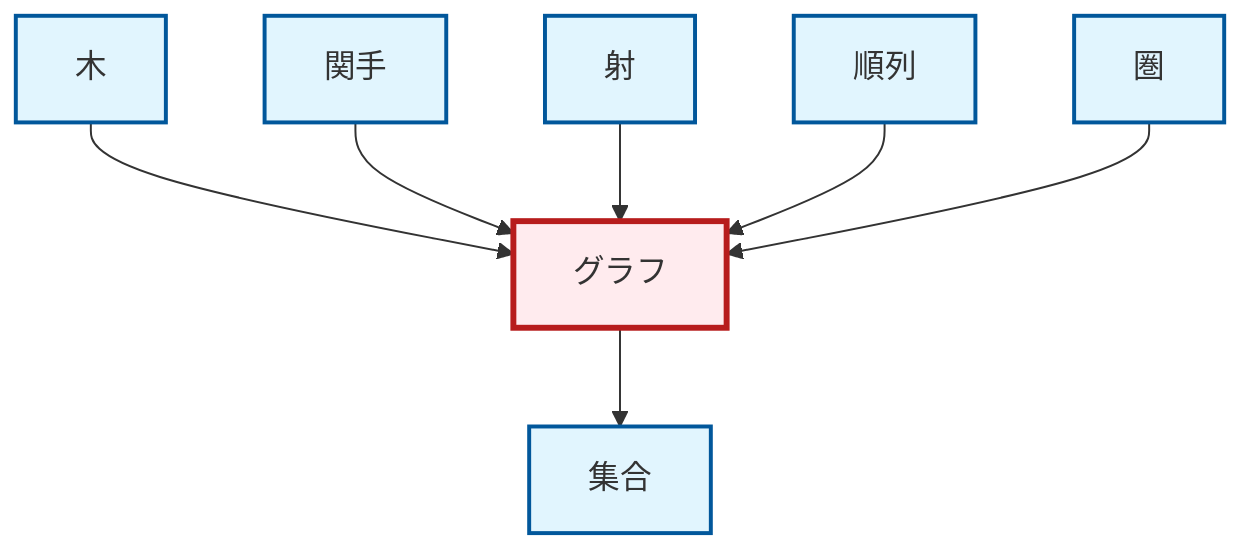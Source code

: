 graph TD
    classDef definition fill:#e1f5fe,stroke:#01579b,stroke-width:2px
    classDef theorem fill:#f3e5f5,stroke:#4a148c,stroke-width:2px
    classDef axiom fill:#fff3e0,stroke:#e65100,stroke-width:2px
    classDef example fill:#e8f5e9,stroke:#1b5e20,stroke-width:2px
    classDef current fill:#ffebee,stroke:#b71c1c,stroke-width:3px
    def-tree["木"]:::definition
    def-functor["関手"]:::definition
    def-category["圏"]:::definition
    def-permutation["順列"]:::definition
    def-set["集合"]:::definition
    def-graph["グラフ"]:::definition
    def-morphism["射"]:::definition
    def-tree --> def-graph
    def-functor --> def-graph
    def-morphism --> def-graph
    def-graph --> def-set
    def-permutation --> def-graph
    def-category --> def-graph
    class def-graph current